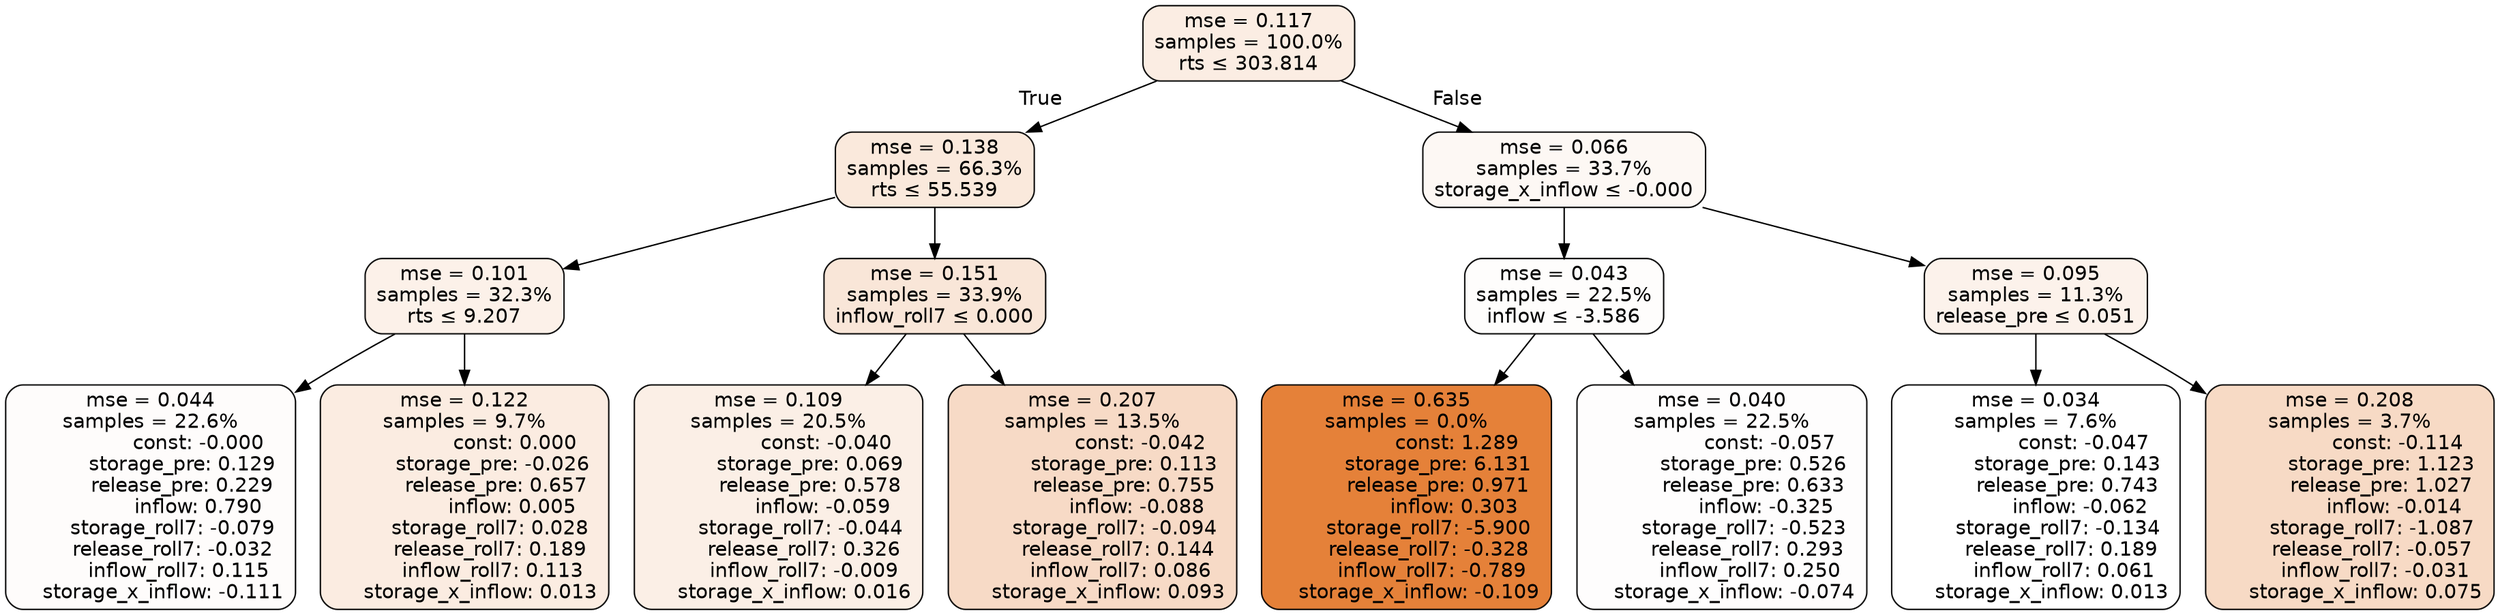 digraph tree {
bgcolor="transparent"
node [shape=rectangle, style="filled, rounded", color="black", fontname=helvetica] ;
edge [fontname=helvetica] ;
	"0" [label="mse = 0.117
samples = 100.0%
rts &le; 303.814", fillcolor="#fbede3"]
	"1" [label="mse = 0.138
samples = 66.3%
rts &le; 55.539", fillcolor="#fae9dc"]
	"2" [label="mse = 0.101
samples = 32.3%
rts &le; 9.207", fillcolor="#fcf1e9"]
	"3" [label="mse = 0.044
samples = 22.6%
               const: -0.000
          storage_pre: 0.129
          release_pre: 0.229
               inflow: 0.790
       storage_roll7: -0.079
       release_roll7: -0.032
         inflow_roll7: 0.115
    storage_x_inflow: -0.111", fillcolor="#fefcfb"]
	"4" [label="mse = 0.122
samples = 9.7%
                const: 0.000
         storage_pre: -0.026
          release_pre: 0.657
               inflow: 0.005
        storage_roll7: 0.028
        release_roll7: 0.189
         inflow_roll7: 0.113
     storage_x_inflow: 0.013", fillcolor="#fbece1"]
	"5" [label="mse = 0.151
samples = 33.9%
inflow_roll7 &le; 0.000", fillcolor="#f9e6d8"]
	"6" [label="mse = 0.109
samples = 20.5%
               const: -0.040
          storage_pre: 0.069
          release_pre: 0.578
              inflow: -0.059
       storage_roll7: -0.044
        release_roll7: 0.326
        inflow_roll7: -0.009
     storage_x_inflow: 0.016", fillcolor="#fbefe6"]
	"7" [label="mse = 0.207
samples = 13.5%
               const: -0.042
          storage_pre: 0.113
          release_pre: 0.755
              inflow: -0.088
       storage_roll7: -0.094
        release_roll7: 0.144
         inflow_roll7: 0.086
     storage_x_inflow: 0.093", fillcolor="#f7dac6"]
	"8" [label="mse = 0.066
samples = 33.7%
storage_x_inflow &le; -0.000", fillcolor="#fdf8f4"]
	"9" [label="mse = 0.043
samples = 22.5%
inflow &le; -3.586", fillcolor="#fefdfc"]
	"10" [label="mse = 0.635
samples = 0.0%
                const: 1.289
          storage_pre: 6.131
          release_pre: 0.971
               inflow: 0.303
       storage_roll7: -5.900
       release_roll7: -0.328
        inflow_roll7: -0.789
    storage_x_inflow: -0.109", fillcolor="#e58139"]
	"11" [label="mse = 0.040
samples = 22.5%
               const: -0.057
          storage_pre: 0.526
          release_pre: 0.633
              inflow: -0.325
       storage_roll7: -0.523
        release_roll7: 0.293
         inflow_roll7: 0.250
    storage_x_inflow: -0.074", fillcolor="#fefdfd"]
	"12" [label="mse = 0.095
samples = 11.3%
release_pre &le; 0.051", fillcolor="#fcf2eb"]
	"13" [label="mse = 0.034
samples = 7.6%
               const: -0.047
          storage_pre: 0.143
          release_pre: 0.743
              inflow: -0.062
       storage_roll7: -0.134
        release_roll7: 0.189
         inflow_roll7: 0.061
     storage_x_inflow: 0.013", fillcolor="#ffffff"]
	"14" [label="mse = 0.208
samples = 3.7%
               const: -0.114
          storage_pre: 1.123
          release_pre: 1.027
              inflow: -0.014
       storage_roll7: -1.087
       release_roll7: -0.057
        inflow_roll7: -0.031
     storage_x_inflow: 0.075", fillcolor="#f7dac5"]

	"0" -> "1" [labeldistance=2.5, labelangle=45, headlabel="True"]
	"1" -> "2"
	"2" -> "3"
	"2" -> "4"
	"1" -> "5"
	"5" -> "6"
	"5" -> "7"
	"0" -> "8" [labeldistance=2.5, labelangle=-45, headlabel="False"]
	"8" -> "9"
	"9" -> "10"
	"9" -> "11"
	"8" -> "12"
	"12" -> "13"
	"12" -> "14"
}